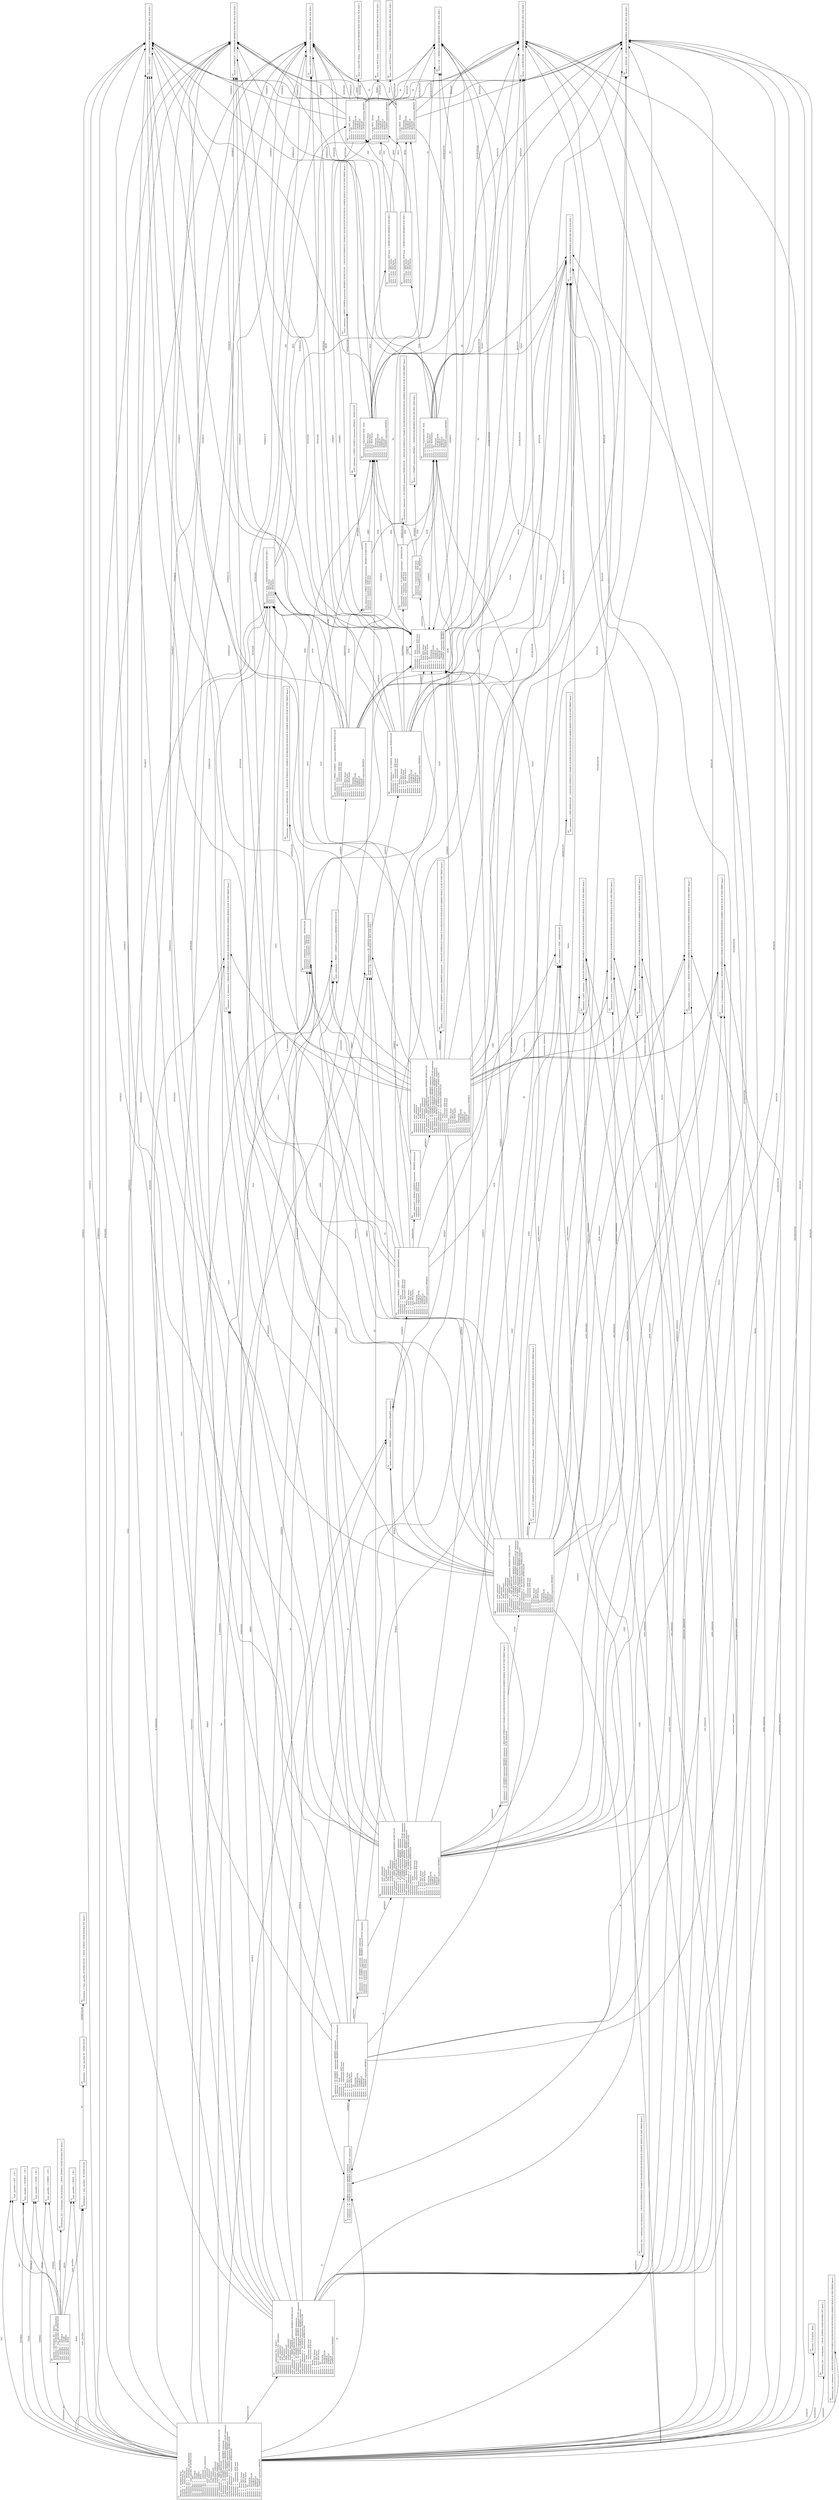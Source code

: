 digraph y {
	edge [fontsize=10];
	node [shape=box,fontsize=10];
	orientation=landscape;
	rankdir=LR;
	/*
	margin=0.2;
	page="8.27,11.69"; // for A4 printing
	ratio=auto;
	*/

	q0 [label="0:\l  $accept -> . program $end\l  program -> . declaration_list\l  program -> . statement_list\l  declaration_list -> . declaration\l  declaration_list -> . declaration_list declaration\l  declaration -> . type_specifier ID SEMICOLON\l  type_specifier -> . INT\l  type_specifier -> . DOUBLE\l  type_specifier -> . CHAR\l  type_specifier -> . STRING\l  type_specifier -> . BOOL\l  statement_list -> . statement\l  statement_list -> . statement_list statement\l  statement -> . print_statement\l  statement -> . exit_statement\l  statement -> . if_statement\l  statement -> . while_statement\l  statement -> . assignment_statement\l  statement -> . expression_statement\l  print_statement -> . PRINT LPAREN expression RPAREN SEMICOLON\l  exit_statement -> . EXIT SEMICOLON\l  if_statement -> . IF LPAREN expression RPAREN statement\l  if_statement -> . IF LPAREN expression RPAREN statement ELSE statement\l  while_statement -> . WHILE LPAREN expression RPAREN statement\l  assignment_statement -> . ID ASSIGN expression SEMICOLON\l  expression_statement -> . expression SEMICOLON\l  expression -> . term\l  expression -> . expression ADD term\l  expression -> . expression SUB term\l  term -> . factor\l  term -> . term MUL factor\l  term -> . term DIV factor\l  term -> . term MOD factor\l  factor -> . ID\l  factor -> . INTEGER\l  factor -> . DOUBLENUM\l  factor -> . CHARLIT\l  factor -> . STRINGLIT\l  factor -> . BOOLOP\l  factor -> . LPAREN expression RPAREN\l"];
	q1 [label="1:\l  type_specifier -> INT . { ID }\l"];
	q2 [label="2:\l  type_specifier -> DOUBLE . { ID }\l"];
	q3 [label="3:\l  type_specifier -> CHAR . { ID }\l"];
	q4 [label="4:\l  type_specifier -> STRING . { ID }\l"];
	q5 [label="5:\l  type_specifier -> BOOL . { ID }\l"];
	q6 [label="6:\l  print_statement -> PRINT . LPAREN expression RPAREN SEMICOLON\l"];
	q7 [label="7:\l  exit_statement -> EXIT . SEMICOLON\l"];
	q8 [label="8:\l  if_statement -> IF . LPAREN expression RPAREN statement\l  if_statement -> IF . LPAREN expression RPAREN statement ELSE statement\l"];
	q9 [label="9:\l  while_statement -> WHILE . LPAREN expression RPAREN statement\l"];
	q10 [label="10:\l  expression -> . term\l  expression -> . expression ADD term\l  expression -> . expression SUB term\l  term -> . factor\l  term -> . term MUL factor\l  term -> . term DIV factor\l  term -> . term MOD factor\l  factor -> . ID\l  factor -> . INTEGER\l  factor -> . DOUBLENUM\l  factor -> . CHARLIT\l  factor -> . STRINGLIT\l  factor -> . BOOLOP\l  factor -> . LPAREN expression RPAREN\l  factor -> LPAREN . expression RPAREN\l"];
	q11 [label="11:\l  assignment_statement -> ID . ASSIGN expression SEMICOLON\l  factor -> ID . { SEMICOLON MOD DIV MUL SUB ADD }\l"];
	q12 [label="12:\l  factor -> INTEGER . { SEMICOLON RPAREN MOD DIV MUL SUB ADD }\l"];
	q13 [label="13:\l  factor -> DOUBLENUM . { SEMICOLON RPAREN MOD DIV MUL SUB ADD }\l"];
	q14 [label="14:\l  factor -> CHARLIT . { SEMICOLON RPAREN MOD DIV MUL SUB ADD }\l"];
	q15 [label="15:\l  factor -> STRINGLIT . { SEMICOLON RPAREN MOD DIV MUL SUB ADD }\l"];
	q16 [label="16:\l  factor -> BOOLOP . { SEMICOLON RPAREN MOD DIV MUL SUB ADD }\l"];
	q17 [label="17:\l  $accept -> program . $end\l"];
	q18 [label="18:\l  program -> declaration_list . { $end }\l  declaration_list -> declaration_list . declaration\l  declaration -> . type_specifier ID SEMICOLON\l  type_specifier -> . INT\l  type_specifier -> . DOUBLE\l  type_specifier -> . CHAR\l  type_specifier -> . STRING\l  type_specifier -> . BOOL\l"];
	q19 [label="19:\l  program -> statement_list . { $end }\l  statement_list -> statement_list . statement\l  statement -> . print_statement\l  statement -> . exit_statement\l  statement -> . if_statement\l  statement -> . while_statement\l  statement -> . assignment_statement\l  statement -> . expression_statement\l  print_statement -> . PRINT LPAREN expression RPAREN SEMICOLON\l  exit_statement -> . EXIT SEMICOLON\l  if_statement -> . IF LPAREN expression RPAREN statement\l  if_statement -> . IF LPAREN expression RPAREN statement ELSE statement\l  while_statement -> . WHILE LPAREN expression RPAREN statement\l  assignment_statement -> . ID ASSIGN expression SEMICOLON\l  expression_statement -> . expression SEMICOLON\l  expression -> . term\l  expression -> . expression ADD term\l  expression -> . expression SUB term\l  term -> . factor\l  term -> . term MUL factor\l  term -> . term DIV factor\l  term -> . term MOD factor\l  factor -> . ID\l  factor -> . INTEGER\l  factor -> . DOUBLENUM\l  factor -> . CHARLIT\l  factor -> . STRINGLIT\l  factor -> . BOOLOP\l  factor -> . LPAREN expression RPAREN\l"];
	q20 [label="20:\l  declaration_list -> declaration . { BOOL STRING CHAR DOUBLE INT $end }\l"];
	q21 [label="21:\l  declaration -> type_specifier . ID SEMICOLON\l"];
	q22 [label="22:\l  statement_list -> statement . { BOOLOP STRINGLIT CHARLIT DOUBLENUM INTEGER ID LPAREN WHILE IF EXIT PRINT $end }\l"];
	q23 [label="23:\l  statement -> print_statement . { BOOLOP STRINGLIT CHARLIT DOUBLENUM INTEGER ID LPAREN WHILE ELSE IF EXIT PRINT $end }\l"];
	q24 [label="24:\l  statement -> exit_statement . { BOOLOP STRINGLIT CHARLIT DOUBLENUM INTEGER ID LPAREN WHILE ELSE IF EXIT PRINT $end }\l"];
	q25 [label="25:\l  statement -> if_statement . { BOOLOP STRINGLIT CHARLIT DOUBLENUM INTEGER ID LPAREN WHILE ELSE IF EXIT PRINT $end }\l"];
	q26 [label="26:\l  statement -> while_statement . { BOOLOP STRINGLIT CHARLIT DOUBLENUM INTEGER ID LPAREN WHILE ELSE IF EXIT PRINT $end }\l"];
	q27 [label="27:\l  statement -> assignment_statement . { BOOLOP STRINGLIT CHARLIT DOUBLENUM INTEGER ID LPAREN WHILE ELSE IF EXIT PRINT $end }\l"];
	q28 [label="28:\l  statement -> expression_statement . { BOOLOP STRINGLIT CHARLIT DOUBLENUM INTEGER ID LPAREN WHILE ELSE IF EXIT PRINT $end }\l"];
	q29 [label="29:\l  expression_statement -> expression . SEMICOLON\l  expression -> expression . ADD term\l  expression -> expression . SUB term\l"];
	q30 [label="30:\l  expression -> term . { SEMICOLON RPAREN SUB ADD }\l  term -> term . MUL factor\l  term -> term . DIV factor\l  term -> term . MOD factor\l"];
	q31 [label="31:\l  term -> factor . { SEMICOLON RPAREN MOD DIV MUL SUB ADD }\l"];
	q32 [label="32:\l  print_statement -> PRINT LPAREN . expression RPAREN SEMICOLON\l  expression -> . term\l  expression -> . expression ADD term\l  expression -> . expression SUB term\l  term -> . factor\l  term -> . term MUL factor\l  term -> . term DIV factor\l  term -> . term MOD factor\l  factor -> . ID\l  factor -> . INTEGER\l  factor -> . DOUBLENUM\l  factor -> . CHARLIT\l  factor -> . STRINGLIT\l  factor -> . BOOLOP\l  factor -> . LPAREN expression RPAREN\l"];
	q33 [label="33:\l  exit_statement -> EXIT SEMICOLON . { BOOLOP STRINGLIT CHARLIT DOUBLENUM INTEGER ID LPAREN WHILE ELSE IF EXIT PRINT $end }\l"];
	q34 [label="34:\l  if_statement -> IF LPAREN . expression RPAREN statement\l  if_statement -> IF LPAREN . expression RPAREN statement ELSE statement\l  expression -> . term\l  expression -> . expression ADD term\l  expression -> . expression SUB term\l  term -> . factor\l  term -> . term MUL factor\l  term -> . term DIV factor\l  term -> . term MOD factor\l  factor -> . ID\l  factor -> . INTEGER\l  factor -> . DOUBLENUM\l  factor -> . CHARLIT\l  factor -> . STRINGLIT\l  factor -> . BOOLOP\l  factor -> . LPAREN expression RPAREN\l"];
	q35 [label="35:\l  while_statement -> WHILE LPAREN . expression RPAREN statement\l  expression -> . term\l  expression -> . expression ADD term\l  expression -> . expression SUB term\l  term -> . factor\l  term -> . term MUL factor\l  term -> . term DIV factor\l  term -> . term MOD factor\l  factor -> . ID\l  factor -> . INTEGER\l  factor -> . DOUBLENUM\l  factor -> . CHARLIT\l  factor -> . STRINGLIT\l  factor -> . BOOLOP\l  factor -> . LPAREN expression RPAREN\l"];
	q36 [label="36:\l  factor -> ID . { SEMICOLON RPAREN MOD DIV MUL SUB ADD }\l"];
	q37 [label="37:\l  expression -> expression . ADD term\l  expression -> expression . SUB term\l  factor -> LPAREN expression . RPAREN\l"];
	q38 [label="38:\l  assignment_statement -> ID ASSIGN . expression SEMICOLON\l  expression -> . term\l  expression -> . expression ADD term\l  expression -> . expression SUB term\l  term -> . factor\l  term -> . term MUL factor\l  term -> . term DIV factor\l  term -> . term MOD factor\l  factor -> . ID\l  factor -> . INTEGER\l  factor -> . DOUBLENUM\l  factor -> . CHARLIT\l  factor -> . STRINGLIT\l  factor -> . BOOLOP\l  factor -> . LPAREN expression RPAREN\l"];
	q39 [label="39:\l  declaration_list -> declaration_list declaration . { BOOL STRING CHAR DOUBLE INT $end }\l"];
	q40 [label="40:\l  statement_list -> statement_list statement . { BOOLOP STRINGLIT CHARLIT DOUBLENUM INTEGER ID LPAREN WHILE IF EXIT PRINT $end }\l"];
	q41 [label="41:\l  declaration -> type_specifier ID . SEMICOLON\l"];
	q42 [label="42:\l  expression -> expression ADD . term\l  term -> . factor\l  term -> . term MUL factor\l  term -> . term DIV factor\l  term -> . term MOD factor\l  factor -> . ID\l  factor -> . INTEGER\l  factor -> . DOUBLENUM\l  factor -> . CHARLIT\l  factor -> . STRINGLIT\l  factor -> . BOOLOP\l  factor -> . LPAREN expression RPAREN\l"];
	q43 [label="43:\l  expression -> expression SUB . term\l  term -> . factor\l  term -> . term MUL factor\l  term -> . term DIV factor\l  term -> . term MOD factor\l  factor -> . ID\l  factor -> . INTEGER\l  factor -> . DOUBLENUM\l  factor -> . CHARLIT\l  factor -> . STRINGLIT\l  factor -> . BOOLOP\l  factor -> . LPAREN expression RPAREN\l"];
	q44 [label="44:\l  expression_statement -> expression SEMICOLON . { BOOLOP STRINGLIT CHARLIT DOUBLENUM INTEGER ID LPAREN WHILE ELSE IF EXIT PRINT $end }\l"];
	q45 [label="45:\l  term -> term MUL . factor\l  factor -> . ID\l  factor -> . INTEGER\l  factor -> . DOUBLENUM\l  factor -> . CHARLIT\l  factor -> . STRINGLIT\l  factor -> . BOOLOP\l  factor -> . LPAREN expression RPAREN\l"];
	q46 [label="46:\l  term -> term DIV . factor\l  factor -> . ID\l  factor -> . INTEGER\l  factor -> . DOUBLENUM\l  factor -> . CHARLIT\l  factor -> . STRINGLIT\l  factor -> . BOOLOP\l  factor -> . LPAREN expression RPAREN\l"];
	q47 [label="47:\l  term -> term MOD . factor\l  factor -> . ID\l  factor -> . INTEGER\l  factor -> . DOUBLENUM\l  factor -> . CHARLIT\l  factor -> . STRINGLIT\l  factor -> . BOOLOP\l  factor -> . LPAREN expression RPAREN\l"];
	q48 [label="48:\l  print_statement -> PRINT LPAREN expression . RPAREN SEMICOLON\l  expression -> expression . ADD term\l  expression -> expression . SUB term\l"];
	q49 [label="49:\l  if_statement -> IF LPAREN expression . RPAREN statement\l  if_statement -> IF LPAREN expression . RPAREN statement ELSE statement\l  expression -> expression . ADD term\l  expression -> expression . SUB term\l"];
	q50 [label="50:\l  while_statement -> WHILE LPAREN expression . RPAREN statement\l  expression -> expression . ADD term\l  expression -> expression . SUB term\l"];
	q51 [label="51:\l  factor -> LPAREN expression RPAREN . { SEMICOLON RPAREN MOD DIV MUL SUB ADD }\l"];
	q52 [label="52:\l  assignment_statement -> ID ASSIGN expression . SEMICOLON\l  expression -> expression . ADD term\l  expression -> expression . SUB term\l"];
	q53 [label="53:\l  declaration -> type_specifier ID SEMICOLON . { BOOL STRING CHAR DOUBLE INT $end }\l"];
	q54 [label="54:\l  expression -> expression ADD term . { SEMICOLON RPAREN SUB ADD }\l  term -> term . MUL factor\l  term -> term . DIV factor\l  term -> term . MOD factor\l"];
	q55 [label="55:\l  expression -> expression SUB term . { SEMICOLON RPAREN SUB ADD }\l  term -> term . MUL factor\l  term -> term . DIV factor\l  term -> term . MOD factor\l"];
	q56 [label="56:\l  term -> term MUL factor . { SEMICOLON RPAREN MOD DIV MUL SUB ADD }\l"];
	q57 [label="57:\l  term -> term DIV factor . { SEMICOLON RPAREN MOD DIV MUL SUB ADD }\l"];
	q58 [label="58:\l  term -> term MOD factor . { SEMICOLON RPAREN MOD DIV MUL SUB ADD }\l"];
	q59 [label="59:\l  print_statement -> PRINT LPAREN expression RPAREN . SEMICOLON\l"];
	q60 [label="60:\l  statement -> . print_statement\l  statement -> . exit_statement\l  statement -> . if_statement\l  statement -> . while_statement\l  statement -> . assignment_statement\l  statement -> . expression_statement\l  print_statement -> . PRINT LPAREN expression RPAREN SEMICOLON\l  exit_statement -> . EXIT SEMICOLON\l  if_statement -> . IF LPAREN expression RPAREN statement\l  if_statement -> IF LPAREN expression RPAREN . statement\l  if_statement -> . IF LPAREN expression RPAREN statement ELSE statement\l  if_statement -> IF LPAREN expression RPAREN . statement ELSE statement\l  while_statement -> . WHILE LPAREN expression RPAREN statement\l  assignment_statement -> . ID ASSIGN expression SEMICOLON\l  expression_statement -> . expression SEMICOLON\l  expression -> . term\l  expression -> . expression ADD term\l  expression -> . expression SUB term\l  term -> . factor\l  term -> . term MUL factor\l  term -> . term DIV factor\l  term -> . term MOD factor\l  factor -> . ID\l  factor -> . INTEGER\l  factor -> . DOUBLENUM\l  factor -> . CHARLIT\l  factor -> . STRINGLIT\l  factor -> . BOOLOP\l  factor -> . LPAREN expression RPAREN\l"];
	q61 [label="61:\l  statement -> . print_statement\l  statement -> . exit_statement\l  statement -> . if_statement\l  statement -> . while_statement\l  statement -> . assignment_statement\l  statement -> . expression_statement\l  print_statement -> . PRINT LPAREN expression RPAREN SEMICOLON\l  exit_statement -> . EXIT SEMICOLON\l  if_statement -> . IF LPAREN expression RPAREN statement\l  if_statement -> . IF LPAREN expression RPAREN statement ELSE statement\l  while_statement -> . WHILE LPAREN expression RPAREN statement\l  while_statement -> WHILE LPAREN expression RPAREN . statement\l  assignment_statement -> . ID ASSIGN expression SEMICOLON\l  expression_statement -> . expression SEMICOLON\l  expression -> . term\l  expression -> . expression ADD term\l  expression -> . expression SUB term\l  term -> . factor\l  term -> . term MUL factor\l  term -> . term DIV factor\l  term -> . term MOD factor\l  factor -> . ID\l  factor -> . INTEGER\l  factor -> . DOUBLENUM\l  factor -> . CHARLIT\l  factor -> . STRINGLIT\l  factor -> . BOOLOP\l  factor -> . LPAREN expression RPAREN\l"];
	q62 [label="62:\l  assignment_statement -> ID ASSIGN expression SEMICOLON . { BOOLOP STRINGLIT CHARLIT DOUBLENUM INTEGER ID LPAREN WHILE ELSE IF EXIT PRINT $end }\l"];
	q63 [label="63:\l  print_statement -> PRINT LPAREN expression RPAREN SEMICOLON . { BOOLOP STRINGLIT CHARLIT DOUBLENUM INTEGER ID LPAREN WHILE ELSE IF EXIT PRINT $end }\l"];
	q64 [label="64:\l  if_statement -> IF LPAREN expression RPAREN statement . { BOOLOP STRINGLIT CHARLIT DOUBLENUM INTEGER ID LPAREN WHILE ELSE IF EXIT PRINT $end }\l  if_statement -> IF LPAREN expression RPAREN statement . ELSE statement\l"];
	q65 [label="65:\l  while_statement -> WHILE LPAREN expression RPAREN statement . { BOOLOP STRINGLIT CHARLIT DOUBLENUM INTEGER ID LPAREN WHILE ELSE IF EXIT PRINT $end }\l"];
	q66 [label="66:\l  statement -> . print_statement\l  statement -> . exit_statement\l  statement -> . if_statement\l  statement -> . while_statement\l  statement -> . assignment_statement\l  statement -> . expression_statement\l  print_statement -> . PRINT LPAREN expression RPAREN SEMICOLON\l  exit_statement -> . EXIT SEMICOLON\l  if_statement -> . IF LPAREN expression RPAREN statement\l  if_statement -> . IF LPAREN expression RPAREN statement ELSE statement\l  if_statement -> IF LPAREN expression RPAREN statement ELSE . statement\l  while_statement -> . WHILE LPAREN expression RPAREN statement\l  assignment_statement -> . ID ASSIGN expression SEMICOLON\l  expression_statement -> . expression SEMICOLON\l  expression -> . term\l  expression -> . expression ADD term\l  expression -> . expression SUB term\l  term -> . factor\l  term -> . term MUL factor\l  term -> . term DIV factor\l  term -> . term MOD factor\l  factor -> . ID\l  factor -> . INTEGER\l  factor -> . DOUBLENUM\l  factor -> . CHARLIT\l  factor -> . STRINGLIT\l  factor -> . BOOLOP\l  factor -> . LPAREN expression RPAREN\l"];
	q67 [label="67:\l  if_statement -> IF LPAREN expression RPAREN statement ELSE statement . { BOOLOP STRINGLIT CHARLIT DOUBLENUM INTEGER ID LPAREN WHILE ELSE IF EXIT PRINT $end }\l"];

	q0 -> q1 [label="INT"];
	q0 -> q2 [label="DOUBLE"];
	q0 -> q3 [label="CHAR"];
	q0 -> q4 [label="STRING"];
	q0 -> q5 [label="BOOL"];
	q0 -> q6 [label="PRINT"];
	q0 -> q7 [label="EXIT"];
	q0 -> q8 [label="IF"];
	q0 -> q9 [label="WHILE"];
	q0 -> q10 [label="LPAREN"];
	q0 -> q11 [label="ID"];
	q0 -> q12 [label="INTEGER"];
	q0 -> q13 [label="DOUBLENUM"];
	q0 -> q14 [label="CHARLIT"];
	q0 -> q15 [label="STRINGLIT"];
	q0 -> q16 [label="BOOLOP"];
	q0 -> q17 [label="program"];
	q0 -> q18 [label="declaration_list"];
	q0 -> q19 [label="statement_list"];
	q0 -> q20 [label="declaration"];
	q0 -> q21 [label="type_specifier"];
	q0 -> q22 [label="statement"];
	q0 -> q23 [label="print_statement"];
	q0 -> q24 [label="exit_statement"];
	q0 -> q25 [label="if_statement"];
	q0 -> q26 [label="while_statement"];
	q0 -> q27 [label="assignment_statement"];
	q0 -> q28 [label="expression_statement"];
	q0 -> q29 [label="expression"];
	q0 -> q30 [label="term"];
	q0 -> q31 [label="factor"];
	q6 -> q32 [label="LPAREN"];
	q7 -> q33 [label="SEMICOLON"];
	q8 -> q34 [label="LPAREN"];
	q9 -> q35 [label="LPAREN"];
	q10 -> q10 [label="LPAREN"];
	q10 -> q36 [label="ID"];
	q10 -> q12 [label="INTEGER"];
	q10 -> q13 [label="DOUBLENUM"];
	q10 -> q14 [label="CHARLIT"];
	q10 -> q15 [label="STRINGLIT"];
	q10 -> q16 [label="BOOLOP"];
	q10 -> q37 [label="expression"];
	q10 -> q30 [label="term"];
	q10 -> q31 [label="factor"];
	q11 -> q38 [label="ASSIGN"];
	q18 -> q1 [label="INT"];
	q18 -> q2 [label="DOUBLE"];
	q18 -> q3 [label="CHAR"];
	q18 -> q4 [label="STRING"];
	q18 -> q5 [label="BOOL"];
	q18 -> q39 [label="declaration"];
	q18 -> q21 [label="type_specifier"];
	q19 -> q6 [label="PRINT"];
	q19 -> q7 [label="EXIT"];
	q19 -> q8 [label="IF"];
	q19 -> q9 [label="WHILE"];
	q19 -> q10 [label="LPAREN"];
	q19 -> q11 [label="ID"];
	q19 -> q12 [label="INTEGER"];
	q19 -> q13 [label="DOUBLENUM"];
	q19 -> q14 [label="CHARLIT"];
	q19 -> q15 [label="STRINGLIT"];
	q19 -> q16 [label="BOOLOP"];
	q19 -> q40 [label="statement"];
	q19 -> q23 [label="print_statement"];
	q19 -> q24 [label="exit_statement"];
	q19 -> q25 [label="if_statement"];
	q19 -> q26 [label="while_statement"];
	q19 -> q27 [label="assignment_statement"];
	q19 -> q28 [label="expression_statement"];
	q19 -> q29 [label="expression"];
	q19 -> q30 [label="term"];
	q19 -> q31 [label="factor"];
	q21 -> q41 [label="ID"];
	q29 -> q42 [label="ADD"];
	q29 -> q43 [label="SUB"];
	q29 -> q44 [label="SEMICOLON"];
	q30 -> q45 [label="MUL"];
	q30 -> q46 [label="DIV"];
	q30 -> q47 [label="MOD"];
	q32 -> q10 [label="LPAREN"];
	q32 -> q36 [label="ID"];
	q32 -> q12 [label="INTEGER"];
	q32 -> q13 [label="DOUBLENUM"];
	q32 -> q14 [label="CHARLIT"];
	q32 -> q15 [label="STRINGLIT"];
	q32 -> q16 [label="BOOLOP"];
	q32 -> q48 [label="expression"];
	q32 -> q30 [label="term"];
	q32 -> q31 [label="factor"];
	q34 -> q10 [label="LPAREN"];
	q34 -> q36 [label="ID"];
	q34 -> q12 [label="INTEGER"];
	q34 -> q13 [label="DOUBLENUM"];
	q34 -> q14 [label="CHARLIT"];
	q34 -> q15 [label="STRINGLIT"];
	q34 -> q16 [label="BOOLOP"];
	q34 -> q49 [label="expression"];
	q34 -> q30 [label="term"];
	q34 -> q31 [label="factor"];
	q35 -> q10 [label="LPAREN"];
	q35 -> q36 [label="ID"];
	q35 -> q12 [label="INTEGER"];
	q35 -> q13 [label="DOUBLENUM"];
	q35 -> q14 [label="CHARLIT"];
	q35 -> q15 [label="STRINGLIT"];
	q35 -> q16 [label="BOOLOP"];
	q35 -> q50 [label="expression"];
	q35 -> q30 [label="term"];
	q35 -> q31 [label="factor"];
	q37 -> q42 [label="ADD"];
	q37 -> q43 [label="SUB"];
	q37 -> q51 [label="RPAREN"];
	q38 -> q10 [label="LPAREN"];
	q38 -> q36 [label="ID"];
	q38 -> q12 [label="INTEGER"];
	q38 -> q13 [label="DOUBLENUM"];
	q38 -> q14 [label="CHARLIT"];
	q38 -> q15 [label="STRINGLIT"];
	q38 -> q16 [label="BOOLOP"];
	q38 -> q52 [label="expression"];
	q38 -> q30 [label="term"];
	q38 -> q31 [label="factor"];
	q41 -> q53 [label="SEMICOLON"];
	q42 -> q10 [label="LPAREN"];
	q42 -> q36 [label="ID"];
	q42 -> q12 [label="INTEGER"];
	q42 -> q13 [label="DOUBLENUM"];
	q42 -> q14 [label="CHARLIT"];
	q42 -> q15 [label="STRINGLIT"];
	q42 -> q16 [label="BOOLOP"];
	q42 -> q54 [label="term"];
	q42 -> q31 [label="factor"];
	q43 -> q10 [label="LPAREN"];
	q43 -> q36 [label="ID"];
	q43 -> q12 [label="INTEGER"];
	q43 -> q13 [label="DOUBLENUM"];
	q43 -> q14 [label="CHARLIT"];
	q43 -> q15 [label="STRINGLIT"];
	q43 -> q16 [label="BOOLOP"];
	q43 -> q55 [label="term"];
	q43 -> q31 [label="factor"];
	q45 -> q10 [label="LPAREN"];
	q45 -> q36 [label="ID"];
	q45 -> q12 [label="INTEGER"];
	q45 -> q13 [label="DOUBLENUM"];
	q45 -> q14 [label="CHARLIT"];
	q45 -> q15 [label="STRINGLIT"];
	q45 -> q16 [label="BOOLOP"];
	q45 -> q56 [label="factor"];
	q46 -> q10 [label="LPAREN"];
	q46 -> q36 [label="ID"];
	q46 -> q12 [label="INTEGER"];
	q46 -> q13 [label="DOUBLENUM"];
	q46 -> q14 [label="CHARLIT"];
	q46 -> q15 [label="STRINGLIT"];
	q46 -> q16 [label="BOOLOP"];
	q46 -> q57 [label="factor"];
	q47 -> q10 [label="LPAREN"];
	q47 -> q36 [label="ID"];
	q47 -> q12 [label="INTEGER"];
	q47 -> q13 [label="DOUBLENUM"];
	q47 -> q14 [label="CHARLIT"];
	q47 -> q15 [label="STRINGLIT"];
	q47 -> q16 [label="BOOLOP"];
	q47 -> q58 [label="factor"];
	q48 -> q42 [label="ADD"];
	q48 -> q43 [label="SUB"];
	q48 -> q59 [label="RPAREN"];
	q49 -> q42 [label="ADD"];
	q49 -> q43 [label="SUB"];
	q49 -> q60 [label="RPAREN"];
	q50 -> q42 [label="ADD"];
	q50 -> q43 [label="SUB"];
	q50 -> q61 [label="RPAREN"];
	q52 -> q42 [label="ADD"];
	q52 -> q43 [label="SUB"];
	q52 -> q62 [label="SEMICOLON"];
	q54 -> q45 [label="MUL"];
	q54 -> q46 [label="DIV"];
	q54 -> q47 [label="MOD"];
	q55 -> q45 [label="MUL"];
	q55 -> q46 [label="DIV"];
	q55 -> q47 [label="MOD"];
	q59 -> q63 [label="SEMICOLON"];
	q60 -> q6 [label="PRINT"];
	q60 -> q7 [label="EXIT"];
	q60 -> q8 [label="IF"];
	q60 -> q9 [label="WHILE"];
	q60 -> q10 [label="LPAREN"];
	q60 -> q11 [label="ID"];
	q60 -> q12 [label="INTEGER"];
	q60 -> q13 [label="DOUBLENUM"];
	q60 -> q14 [label="CHARLIT"];
	q60 -> q15 [label="STRINGLIT"];
	q60 -> q16 [label="BOOLOP"];
	q60 -> q64 [label="statement"];
	q60 -> q23 [label="print_statement"];
	q60 -> q24 [label="exit_statement"];
	q60 -> q25 [label="if_statement"];
	q60 -> q26 [label="while_statement"];
	q60 -> q27 [label="assignment_statement"];
	q60 -> q28 [label="expression_statement"];
	q60 -> q29 [label="expression"];
	q60 -> q30 [label="term"];
	q60 -> q31 [label="factor"];
	q61 -> q6 [label="PRINT"];
	q61 -> q7 [label="EXIT"];
	q61 -> q8 [label="IF"];
	q61 -> q9 [label="WHILE"];
	q61 -> q10 [label="LPAREN"];
	q61 -> q11 [label="ID"];
	q61 -> q12 [label="INTEGER"];
	q61 -> q13 [label="DOUBLENUM"];
	q61 -> q14 [label="CHARLIT"];
	q61 -> q15 [label="STRINGLIT"];
	q61 -> q16 [label="BOOLOP"];
	q61 -> q65 [label="statement"];
	q61 -> q23 [label="print_statement"];
	q61 -> q24 [label="exit_statement"];
	q61 -> q25 [label="if_statement"];
	q61 -> q26 [label="while_statement"];
	q61 -> q27 [label="assignment_statement"];
	q61 -> q28 [label="expression_statement"];
	q61 -> q29 [label="expression"];
	q61 -> q30 [label="term"];
	q61 -> q31 [label="factor"];
	q64 -> q66 [label="ELSE"];
	q66 -> q6 [label="PRINT"];
	q66 -> q7 [label="EXIT"];
	q66 -> q8 [label="IF"];
	q66 -> q9 [label="WHILE"];
	q66 -> q10 [label="LPAREN"];
	q66 -> q11 [label="ID"];
	q66 -> q12 [label="INTEGER"];
	q66 -> q13 [label="DOUBLENUM"];
	q66 -> q14 [label="CHARLIT"];
	q66 -> q15 [label="STRINGLIT"];
	q66 -> q16 [label="BOOLOP"];
	q66 -> q67 [label="statement"];
	q66 -> q23 [label="print_statement"];
	q66 -> q24 [label="exit_statement"];
	q66 -> q25 [label="if_statement"];
	q66 -> q26 [label="while_statement"];
	q66 -> q27 [label="assignment_statement"];
	q66 -> q28 [label="expression_statement"];
	q66 -> q29 [label="expression"];
	q66 -> q30 [label="term"];
	q66 -> q31 [label="factor"];
}
